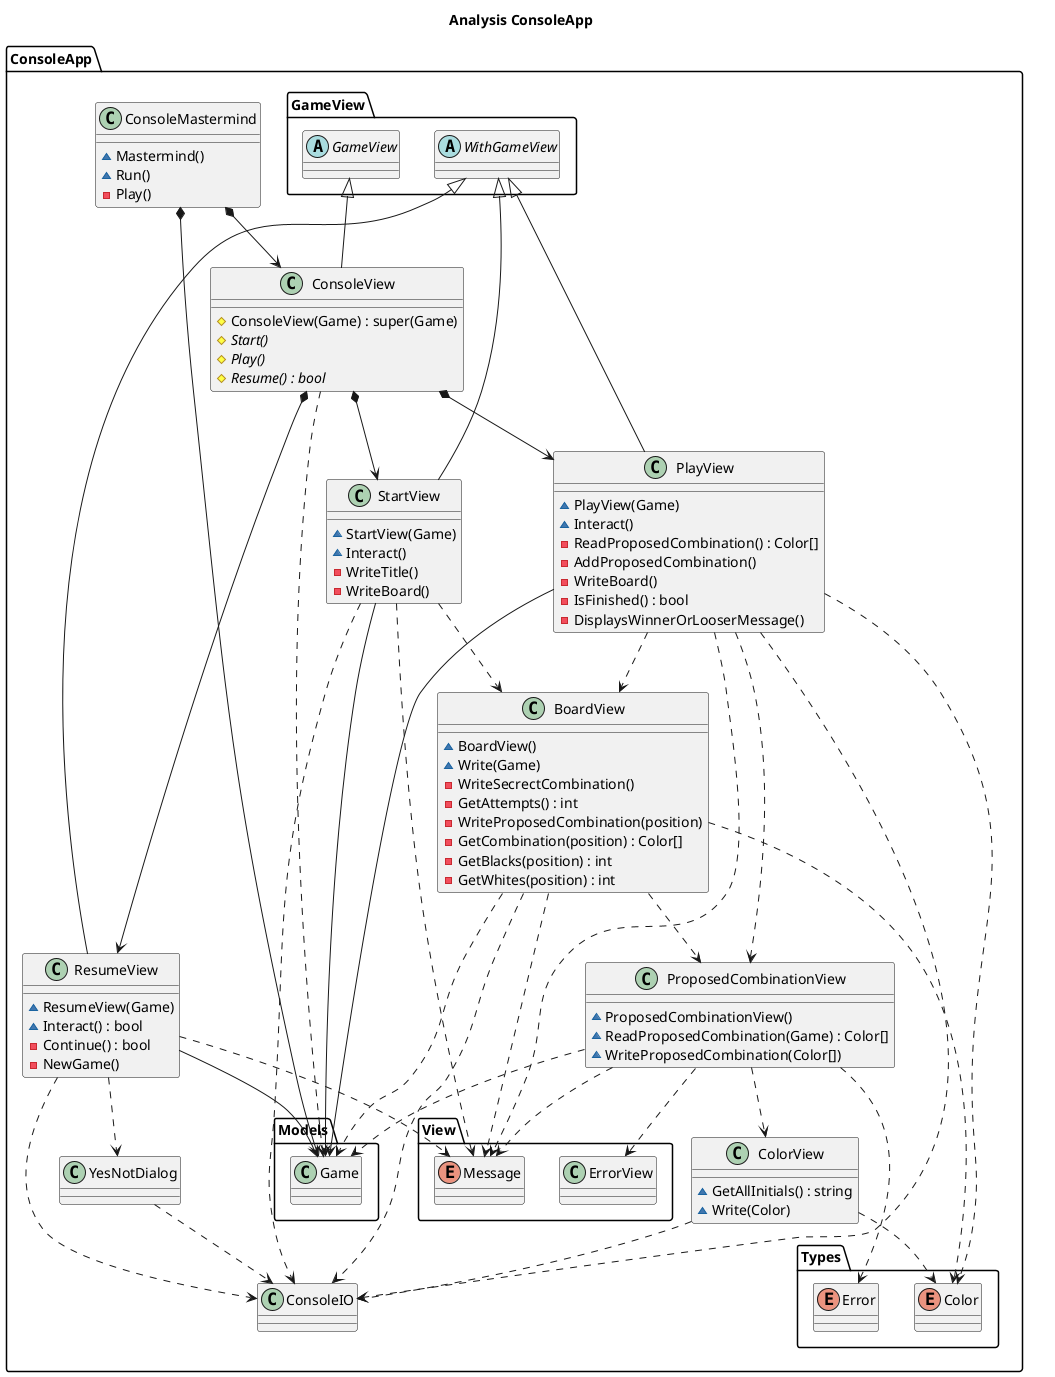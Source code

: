 @startuml AnalysisConsoleApp
title Analysis ConsoleApp

namespace ConsoleApp{
    class ConsoleMastermind{
        ~Mastermind()
        ~Run()
        -Play()
    }
    ConsoleMastermind *--> Models.Game
    ConsoleMastermind *--> ConsoleView

    abstract GameView.GameView{}
    abstract GameView.WithGameView

    class ConsoleView{
        #ConsoleView(Game) : super(Game)
        #{abstract} Start()
        #{abstract} Play()
        #{abstract} Resume() : bool
    }
    ConsoleView -up-|> GameView.GameView
    ConsoleView *--> StartView
    ConsoleView *--> PlayView
    ConsoleView *--> ResumeView
    ConsoleView ..> Models.Game

    class StartView{
        ~StartView(Game)
        ~Interact()
        -WriteTitle()
        -WriteBoard()
    }
    StartView -up-|> GameView.WithGameView
    StartView --> Models.Game
    StartView ..> View.Message
    StartView ..> BoardView
    StartView ..> ConsoleIO

    class PlayView{
        ~PlayView(Game)
        ~Interact()
        -ReadProposedCombination() : Color[]
        -AddProposedCombination()
        -WriteBoard()
        -IsFinished() : bool
        -DisplaysWinnerOrLooserMessage()
    }
    PlayView -up-|> GameView.WithGameView
    PlayView --> Models.Game
    PlayView ..> ProposedCombinationView
    PlayView ..> BoardView
    PlayView ..> View.Message
    PlayView ..> Types.Color
    PlayView ..> ConsoleIO

    class ResumeView{
        ~ResumeView(Game)
        ~Interact() : bool
        -Continue() : bool
        -NewGame()
    }
    ResumeView -up-|> GameView.WithGameView
    ResumeView --> Models.Game
    ResumeView ..> YesNotDialog
    ResumeView ..> View.Message
    ResumeView ..> ConsoleIO

    class BoardView{
        ~BoardView()
        ~Write(Game)
        -WriteSecrectCombination()
        -GetAttempts() : int
        -WriteProposedCombination(position)
        -GetCombination(position) : Color[]
        -GetBlacks(position) : int
        -GetWhites(position) : int
    }
    BoardView ..> Models.Game
    BoardView ..> ProposedCombinationView
    BoardView ..> View.Message
    BoardView ..> Types.Color
    BoardView ..> ConsoleIO

    class ProposedCombinationView{
        ~ProposedCombinationView()
        ~ReadProposedCombination(Game) : Color[]
        ~WriteProposedCombination(Color[])
    }
    ProposedCombinationView ..> Models.Game
    ProposedCombinationView ..> View.Message
    ProposedCombinationView ..> ColorView
    ProposedCombinationView ..> Types.Error
    ProposedCombinationView ..> View.ErrorView

    class ColorView{
        ~GetAllInitials() : string
        ~Write(Color)
    }
    ColorView ..> Types.Color
    ColorView ..> ConsoleIO


    class YesNotDialog{

    }
    YesNotDialog ..> ConsoleIO


    enum View.Message{}
    enum Types.Color{}
    enum Types.Error{}


}

@enduml